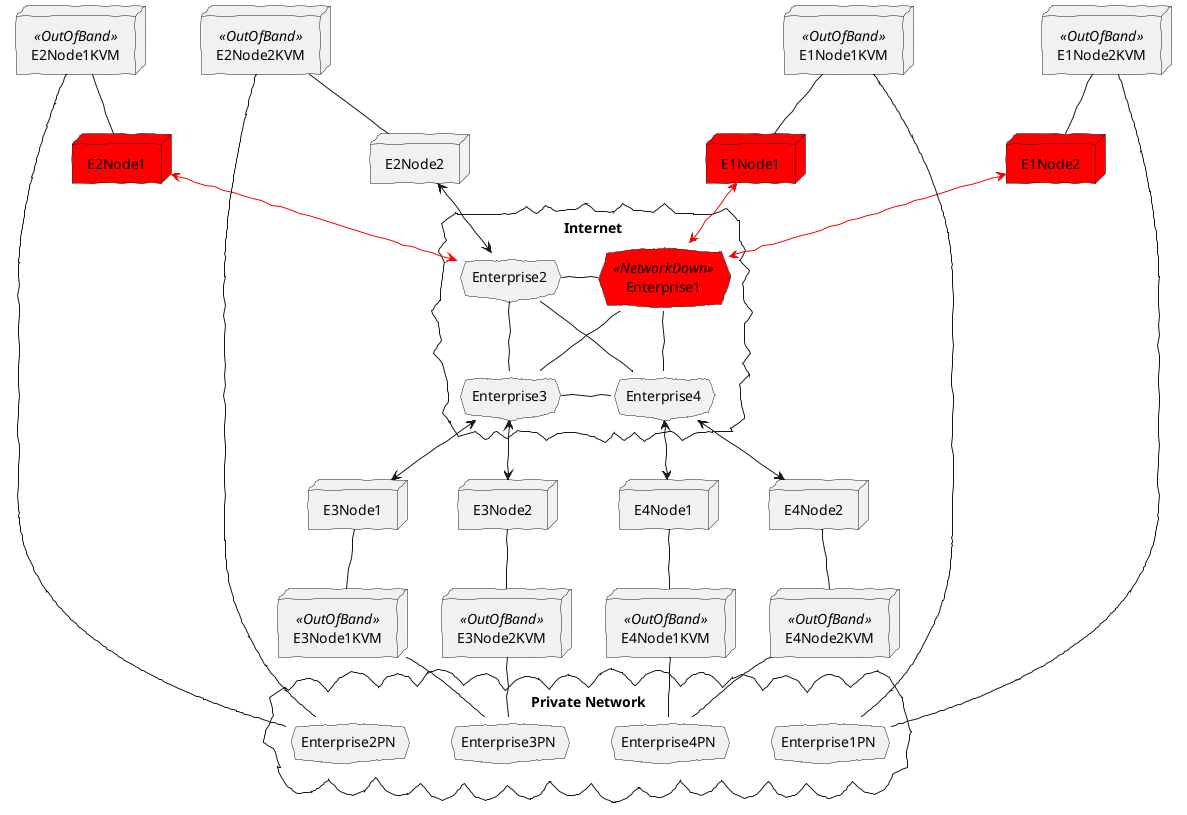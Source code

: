 @startuml
skinparam handwritten true

node "E1Node1" #red
node "E1Node2" #red
node "E2Node1" #red
node "E2Node2"
node "E3Node1"
node "E3Node2"
node "E4Node1"
node "E4Node2"

node "E1Node1KVM" <<OutOfBand>>
node "E1Node2KVM" <<OutOfBand>>
node "E2Node1KVM" <<OutOfBand>>
node "E2Node2KVM" <<OutOfBand>>
node "E3Node1KVM" <<OutOfBand>>
node "E3Node2KVM" <<OutOfBand>>
node "E4Node1KVM" <<OutOfBand>>
node "E4Node2KVM" <<OutOfBand>>

cloud "Internet" {
    cloud "Enterprise1" <<NetworkDown>>
    cloud "Enterprise2"
    cloud "Enterprise3"
    cloud "Enterprise4"
}

cloud "Private Network" {
    cloud "Enterprise1PN"
    cloud "Enterprise2PN"
    cloud "Enterprise3PN"
    cloud "Enterprise4PN"
}

skinparam cloud<<NetworkDown>> {
    BackgroundColor Red
}

[Enterprise1] -l- [Enterprise2]
[Enterprise1] -- [Enterprise3]
[Enterprise1] -- [Enterprise4]
[Enterprise2] -- [Enterprise3]
[Enterprise2] -u- [Enterprise4]
[Enterprise3] -r- [Enterprise4]

[Enterprise1] <-[#red]u-> [E1Node1]
[Enterprise1] <-[#red]u-> [E1Node2]
[Enterprise2] <-[#red]u-> [E2Node1]
[Enterprise2] <-u-> [E2Node2]
[Enterprise3] <--> [E3Node1]
[Enterprise3] <--> [E3Node2]
[Enterprise4] <--> [E4Node1]
[Enterprise4] <--> [E4Node2]

E1Node1 -u- E1Node1KVM
E1Node2 -u- E1Node2KVM
E2Node1 -u- E2Node1KVM
E2Node2 -u- E2Node2KVM
E3Node1 -- E3Node1KVM
E3Node2 -- E3Node2KVM
E4Node1 -- E4Node1KVM
E4Node2 -- E4Node2KVM

E1Node1KVM -- Enterprise1PN
E1Node2KVM -- Enterprise1PN
E2Node1KVM -- Enterprise2PN
E2Node2KVM -- Enterprise2PN
E3Node1KVM -- Enterprise3PN
E3Node2KVM -- Enterprise3PN
E4Node1KVM -- Enterprise4PN
E4Node2KVM -- Enterprise4PN

@enduml